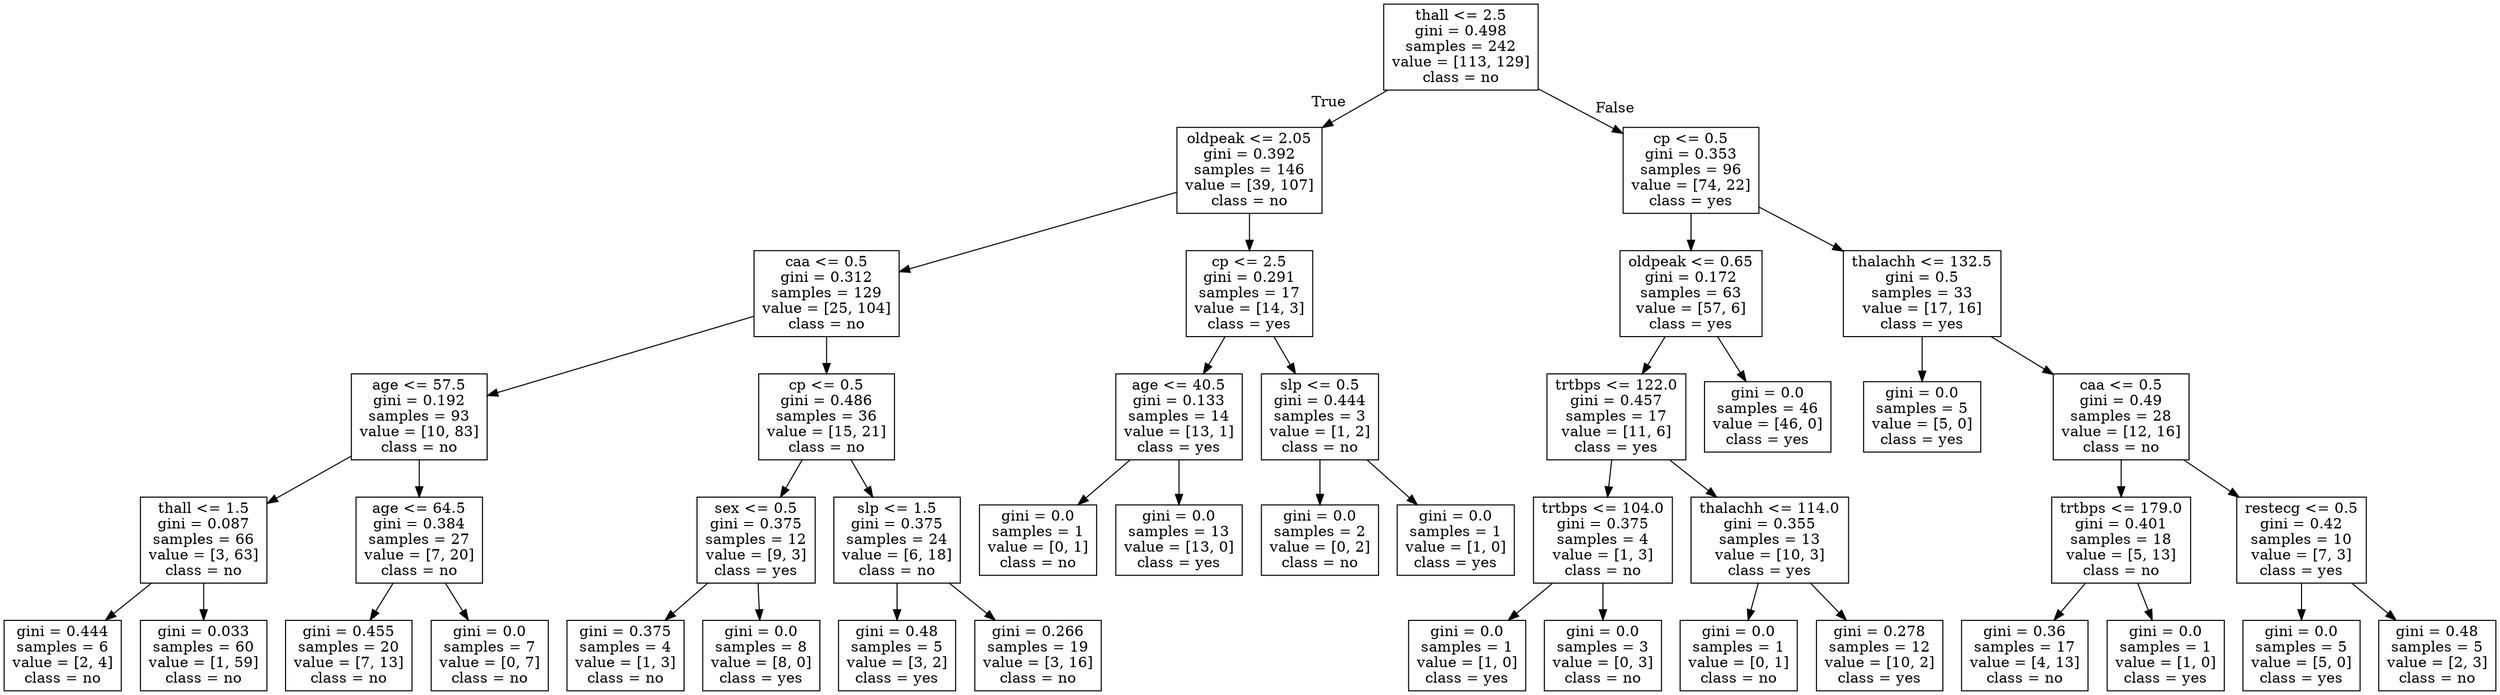 digraph Tree {
node [shape=box] ;
0 [label="thall <= 2.5\ngini = 0.498\nsamples = 242\nvalue = [113, 129]\nclass = no"] ;
1 [label="oldpeak <= 2.05\ngini = 0.392\nsamples = 146\nvalue = [39, 107]\nclass = no"] ;
0 -> 1 [labeldistance=2.5, labelangle=45, headlabel="True"] ;
2 [label="caa <= 0.5\ngini = 0.312\nsamples = 129\nvalue = [25, 104]\nclass = no"] ;
1 -> 2 ;
3 [label="age <= 57.5\ngini = 0.192\nsamples = 93\nvalue = [10, 83]\nclass = no"] ;
2 -> 3 ;
4 [label="thall <= 1.5\ngini = 0.087\nsamples = 66\nvalue = [3, 63]\nclass = no"] ;
3 -> 4 ;
5 [label="gini = 0.444\nsamples = 6\nvalue = [2, 4]\nclass = no"] ;
4 -> 5 ;
6 [label="gini = 0.033\nsamples = 60\nvalue = [1, 59]\nclass = no"] ;
4 -> 6 ;
7 [label="age <= 64.5\ngini = 0.384\nsamples = 27\nvalue = [7, 20]\nclass = no"] ;
3 -> 7 ;
8 [label="gini = 0.455\nsamples = 20\nvalue = [7, 13]\nclass = no"] ;
7 -> 8 ;
9 [label="gini = 0.0\nsamples = 7\nvalue = [0, 7]\nclass = no"] ;
7 -> 9 ;
10 [label="cp <= 0.5\ngini = 0.486\nsamples = 36\nvalue = [15, 21]\nclass = no"] ;
2 -> 10 ;
11 [label="sex <= 0.5\ngini = 0.375\nsamples = 12\nvalue = [9, 3]\nclass = yes"] ;
10 -> 11 ;
12 [label="gini = 0.375\nsamples = 4\nvalue = [1, 3]\nclass = no"] ;
11 -> 12 ;
13 [label="gini = 0.0\nsamples = 8\nvalue = [8, 0]\nclass = yes"] ;
11 -> 13 ;
14 [label="slp <= 1.5\ngini = 0.375\nsamples = 24\nvalue = [6, 18]\nclass = no"] ;
10 -> 14 ;
15 [label="gini = 0.48\nsamples = 5\nvalue = [3, 2]\nclass = yes"] ;
14 -> 15 ;
16 [label="gini = 0.266\nsamples = 19\nvalue = [3, 16]\nclass = no"] ;
14 -> 16 ;
17 [label="cp <= 2.5\ngini = 0.291\nsamples = 17\nvalue = [14, 3]\nclass = yes"] ;
1 -> 17 ;
18 [label="age <= 40.5\ngini = 0.133\nsamples = 14\nvalue = [13, 1]\nclass = yes"] ;
17 -> 18 ;
19 [label="gini = 0.0\nsamples = 1\nvalue = [0, 1]\nclass = no"] ;
18 -> 19 ;
20 [label="gini = 0.0\nsamples = 13\nvalue = [13, 0]\nclass = yes"] ;
18 -> 20 ;
21 [label="slp <= 0.5\ngini = 0.444\nsamples = 3\nvalue = [1, 2]\nclass = no"] ;
17 -> 21 ;
22 [label="gini = 0.0\nsamples = 2\nvalue = [0, 2]\nclass = no"] ;
21 -> 22 ;
23 [label="gini = 0.0\nsamples = 1\nvalue = [1, 0]\nclass = yes"] ;
21 -> 23 ;
24 [label="cp <= 0.5\ngini = 0.353\nsamples = 96\nvalue = [74, 22]\nclass = yes"] ;
0 -> 24 [labeldistance=2.5, labelangle=-45, headlabel="False"] ;
25 [label="oldpeak <= 0.65\ngini = 0.172\nsamples = 63\nvalue = [57, 6]\nclass = yes"] ;
24 -> 25 ;
26 [label="trtbps <= 122.0\ngini = 0.457\nsamples = 17\nvalue = [11, 6]\nclass = yes"] ;
25 -> 26 ;
27 [label="trtbps <= 104.0\ngini = 0.375\nsamples = 4\nvalue = [1, 3]\nclass = no"] ;
26 -> 27 ;
28 [label="gini = 0.0\nsamples = 1\nvalue = [1, 0]\nclass = yes"] ;
27 -> 28 ;
29 [label="gini = 0.0\nsamples = 3\nvalue = [0, 3]\nclass = no"] ;
27 -> 29 ;
30 [label="thalachh <= 114.0\ngini = 0.355\nsamples = 13\nvalue = [10, 3]\nclass = yes"] ;
26 -> 30 ;
31 [label="gini = 0.0\nsamples = 1\nvalue = [0, 1]\nclass = no"] ;
30 -> 31 ;
32 [label="gini = 0.278\nsamples = 12\nvalue = [10, 2]\nclass = yes"] ;
30 -> 32 ;
33 [label="gini = 0.0\nsamples = 46\nvalue = [46, 0]\nclass = yes"] ;
25 -> 33 ;
34 [label="thalachh <= 132.5\ngini = 0.5\nsamples = 33\nvalue = [17, 16]\nclass = yes"] ;
24 -> 34 ;
35 [label="gini = 0.0\nsamples = 5\nvalue = [5, 0]\nclass = yes"] ;
34 -> 35 ;
36 [label="caa <= 0.5\ngini = 0.49\nsamples = 28\nvalue = [12, 16]\nclass = no"] ;
34 -> 36 ;
37 [label="trtbps <= 179.0\ngini = 0.401\nsamples = 18\nvalue = [5, 13]\nclass = no"] ;
36 -> 37 ;
38 [label="gini = 0.36\nsamples = 17\nvalue = [4, 13]\nclass = no"] ;
37 -> 38 ;
39 [label="gini = 0.0\nsamples = 1\nvalue = [1, 0]\nclass = yes"] ;
37 -> 39 ;
40 [label="restecg <= 0.5\ngini = 0.42\nsamples = 10\nvalue = [7, 3]\nclass = yes"] ;
36 -> 40 ;
41 [label="gini = 0.0\nsamples = 5\nvalue = [5, 0]\nclass = yes"] ;
40 -> 41 ;
42 [label="gini = 0.48\nsamples = 5\nvalue = [2, 3]\nclass = no"] ;
40 -> 42 ;
}